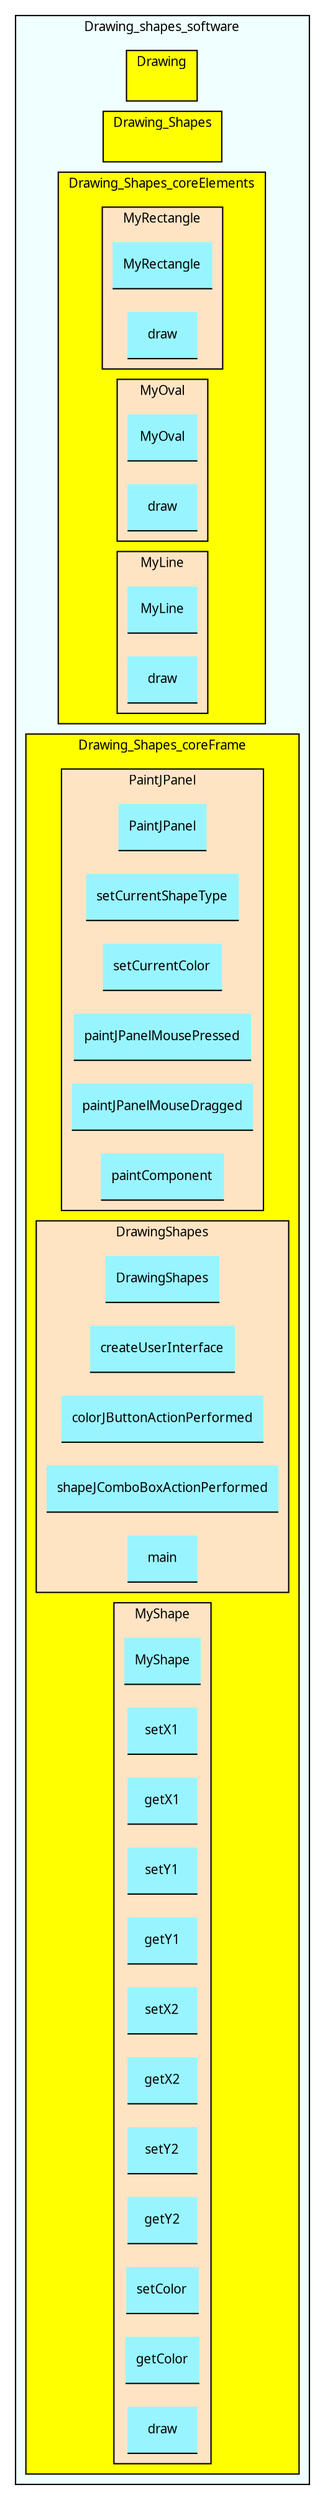 digraph G {
rankdir=RL;
graph [fontsize=10 fontname="Verdana" compound=true];
node [shape=record fontsize=10 fontname="Verdana"];
subgraph cluster_Drawing_shapes_software{
label =Drawing_shapes_software;
style=filled;
fillcolor=azure1;
subgraph cluster_Drawing{
label =Drawing;
style=filled;
fillcolor=yellow;
-717304834[shape=point, color=yellow];
}
subgraph cluster_Drawing_Shapes{
label =Drawing_Shapes;
style=filled;
fillcolor=yellow;
501846274[shape=point, color=yellow];
}
subgraph cluster_Drawing_Shapes_coreElements{
label =Drawing_Shapes_coreElements;
style=filled;
fillcolor=yellow;
subgraph cluster_MyRectangle{
label =MyRectangle;
style=filled;
fillcolor=bisque1;
-387624928[shape=underline,style=filled,fillcolor=cadetblue1,label="MyRectangle\n"];
1425341639[shape=underline,style=filled,fillcolor=cadetblue1,label="draw\n"];
}
subgraph cluster_MyOval{
label =MyOval;
style=filled;
fillcolor=bisque1;
-1570553348[shape=underline,style=filled,fillcolor=cadetblue1,label="MyOval\n"];
-1431121278[shape=underline,style=filled,fillcolor=cadetblue1,label="draw\n"];
}
subgraph cluster_MyLine{
label =MyLine;
style=filled;
fillcolor=bisque1;
305096640[shape=underline,style=filled,fillcolor=cadetblue1,label="MyLine\n"];
-651516636[shape=underline,style=filled,fillcolor=cadetblue1,label="draw\n"];
}
}
subgraph cluster_Drawing_Shapes_coreFrame{
label =Drawing_Shapes_coreFrame;
style=filled;
fillcolor=yellow;
subgraph cluster_PaintJPanel{
label =PaintJPanel;
style=filled;
fillcolor=bisque1;
-2004840192[shape=underline,style=filled,fillcolor=cadetblue1,label="PaintJPanel\n"];
-644177684[shape=underline,style=filled,fillcolor=cadetblue1,label="setCurrentShapeType\n"];
831919700[shape=underline,style=filled,fillcolor=cadetblue1,label="setCurrentColor\n"];
-1319108355[shape=underline,style=filled,fillcolor=cadetblue1,label="paintJPanelMousePressed\n"];
911686253[shape=underline,style=filled,fillcolor=cadetblue1,label="paintJPanelMouseDragged\n"];
709639639[shape=underline,style=filled,fillcolor=cadetblue1,label="paintComponent\n"];
}
subgraph cluster_DrawingShapes{
label =DrawingShapes;
style=filled;
fillcolor=bisque1;
-517527040[shape=underline,style=filled,fillcolor=cadetblue1,label="DrawingShapes\n"];
1147514242[shape=underline,style=filled,fillcolor=cadetblue1,label="createUserInterface\n"];
-1506158335[shape=underline,style=filled,fillcolor=cadetblue1,label="colorJButtonActionPerformed\n"];
-350645388[shape=underline,style=filled,fillcolor=cadetblue1,label="shapeJComboBoxActionPerformed\n"];
-1745869751[shape=underline,style=filled,fillcolor=cadetblue1,label="main\n"];
}
subgraph cluster_MyShape{
label =MyShape;
style=filled;
fillcolor=bisque1;
-851662240[shape=underline,style=filled,fillcolor=cadetblue1,label="MyShape\n"];
1410177702[shape=underline,style=filled,fillcolor=cadetblue1,label="setX1\n"];
1399095450[shape=underline,style=filled,fillcolor=cadetblue1,label="getX1\n"];
1410177733[shape=underline,style=filled,fillcolor=cadetblue1,label="setY1\n"];
1399095481[shape=underline,style=filled,fillcolor=cadetblue1,label="getY1\n"];
1410177703[shape=underline,style=filled,fillcolor=cadetblue1,label="setX2\n"];
1399095451[shape=underline,style=filled,fillcolor=cadetblue1,label="getX2\n"];
1410177734[shape=underline,style=filled,fillcolor=cadetblue1,label="setY2\n"];
1399095482[shape=underline,style=filled,fillcolor=cadetblue1,label="getY2\n"];
1511358550[shape=underline,style=filled,fillcolor=cadetblue1,label="setColor\n"];
2072471010[shape=underline,style=filled,fillcolor=cadetblue1,label="getColor\n"];
1430527993[shape=underline,style=filled,fillcolor=cadetblue1,label="draw\n"];
}
}
}
}
